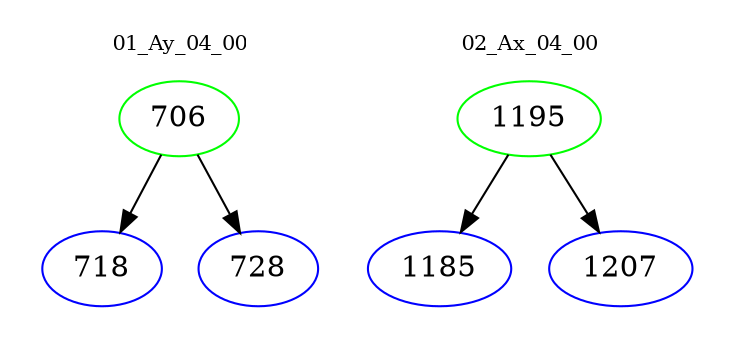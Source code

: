 digraph{
subgraph cluster_0 {
color = white
label = "01_Ay_04_00";
fontsize=10;
T0_706 [label="706", color="green"]
T0_706 -> T0_718 [color="black"]
T0_718 [label="718", color="blue"]
T0_706 -> T0_728 [color="black"]
T0_728 [label="728", color="blue"]
}
subgraph cluster_1 {
color = white
label = "02_Ax_04_00";
fontsize=10;
T1_1195 [label="1195", color="green"]
T1_1195 -> T1_1185 [color="black"]
T1_1185 [label="1185", color="blue"]
T1_1195 -> T1_1207 [color="black"]
T1_1207 [label="1207", color="blue"]
}
}

